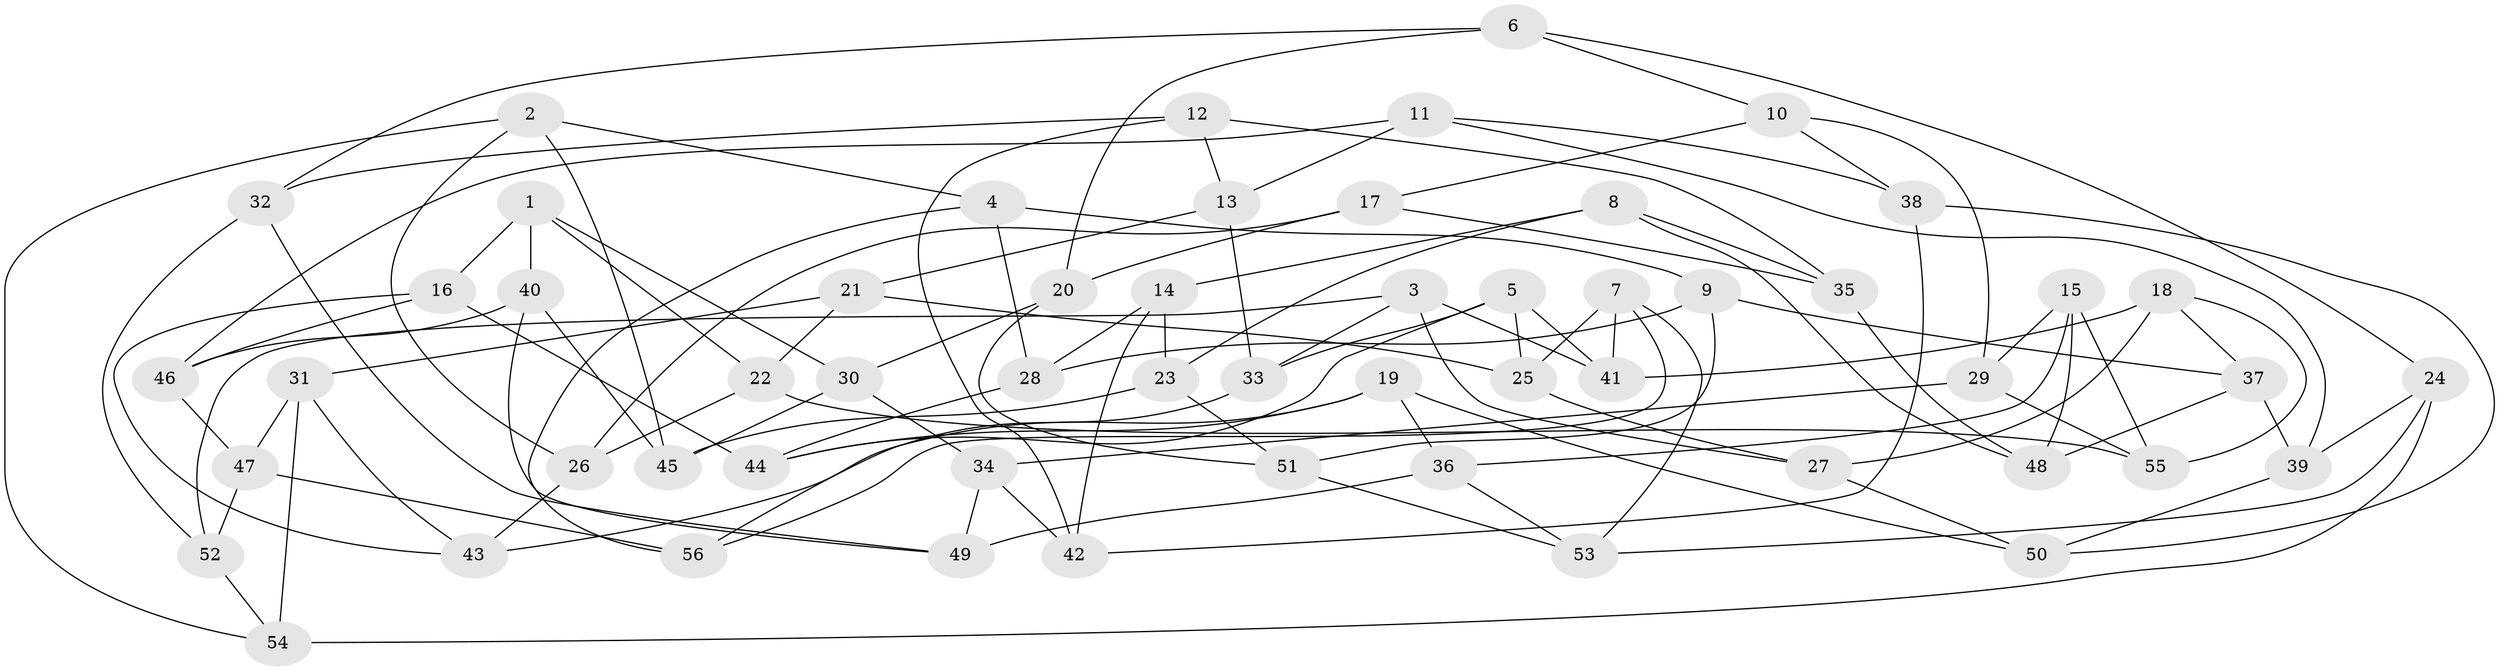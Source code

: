 // Generated by graph-tools (version 1.1) at 2025/11/02/27/25 16:11:46]
// undirected, 56 vertices, 112 edges
graph export_dot {
graph [start="1"]
  node [color=gray90,style=filled];
  1;
  2;
  3;
  4;
  5;
  6;
  7;
  8;
  9;
  10;
  11;
  12;
  13;
  14;
  15;
  16;
  17;
  18;
  19;
  20;
  21;
  22;
  23;
  24;
  25;
  26;
  27;
  28;
  29;
  30;
  31;
  32;
  33;
  34;
  35;
  36;
  37;
  38;
  39;
  40;
  41;
  42;
  43;
  44;
  45;
  46;
  47;
  48;
  49;
  50;
  51;
  52;
  53;
  54;
  55;
  56;
  1 -- 16;
  1 -- 40;
  1 -- 22;
  1 -- 30;
  2 -- 45;
  2 -- 26;
  2 -- 4;
  2 -- 54;
  3 -- 27;
  3 -- 41;
  3 -- 52;
  3 -- 33;
  4 -- 56;
  4 -- 28;
  4 -- 9;
  5 -- 33;
  5 -- 44;
  5 -- 41;
  5 -- 25;
  6 -- 24;
  6 -- 32;
  6 -- 20;
  6 -- 10;
  7 -- 53;
  7 -- 56;
  7 -- 41;
  7 -- 25;
  8 -- 14;
  8 -- 35;
  8 -- 23;
  8 -- 48;
  9 -- 28;
  9 -- 51;
  9 -- 37;
  10 -- 29;
  10 -- 17;
  10 -- 38;
  11 -- 39;
  11 -- 46;
  11 -- 13;
  11 -- 38;
  12 -- 35;
  12 -- 42;
  12 -- 32;
  12 -- 13;
  13 -- 21;
  13 -- 33;
  14 -- 42;
  14 -- 23;
  14 -- 28;
  15 -- 55;
  15 -- 36;
  15 -- 48;
  15 -- 29;
  16 -- 44;
  16 -- 43;
  16 -- 46;
  17 -- 35;
  17 -- 26;
  17 -- 20;
  18 -- 55;
  18 -- 27;
  18 -- 41;
  18 -- 37;
  19 -- 50;
  19 -- 36;
  19 -- 44;
  19 -- 43;
  20 -- 30;
  20 -- 51;
  21 -- 25;
  21 -- 31;
  21 -- 22;
  22 -- 26;
  22 -- 55;
  23 -- 45;
  23 -- 51;
  24 -- 53;
  24 -- 54;
  24 -- 39;
  25 -- 27;
  26 -- 43;
  27 -- 50;
  28 -- 44;
  29 -- 34;
  29 -- 55;
  30 -- 34;
  30 -- 45;
  31 -- 54;
  31 -- 43;
  31 -- 47;
  32 -- 52;
  32 -- 49;
  33 -- 56;
  34 -- 42;
  34 -- 49;
  35 -- 48;
  36 -- 53;
  36 -- 49;
  37 -- 48;
  37 -- 39;
  38 -- 42;
  38 -- 50;
  39 -- 50;
  40 -- 46;
  40 -- 45;
  40 -- 49;
  46 -- 47;
  47 -- 56;
  47 -- 52;
  51 -- 53;
  52 -- 54;
}
